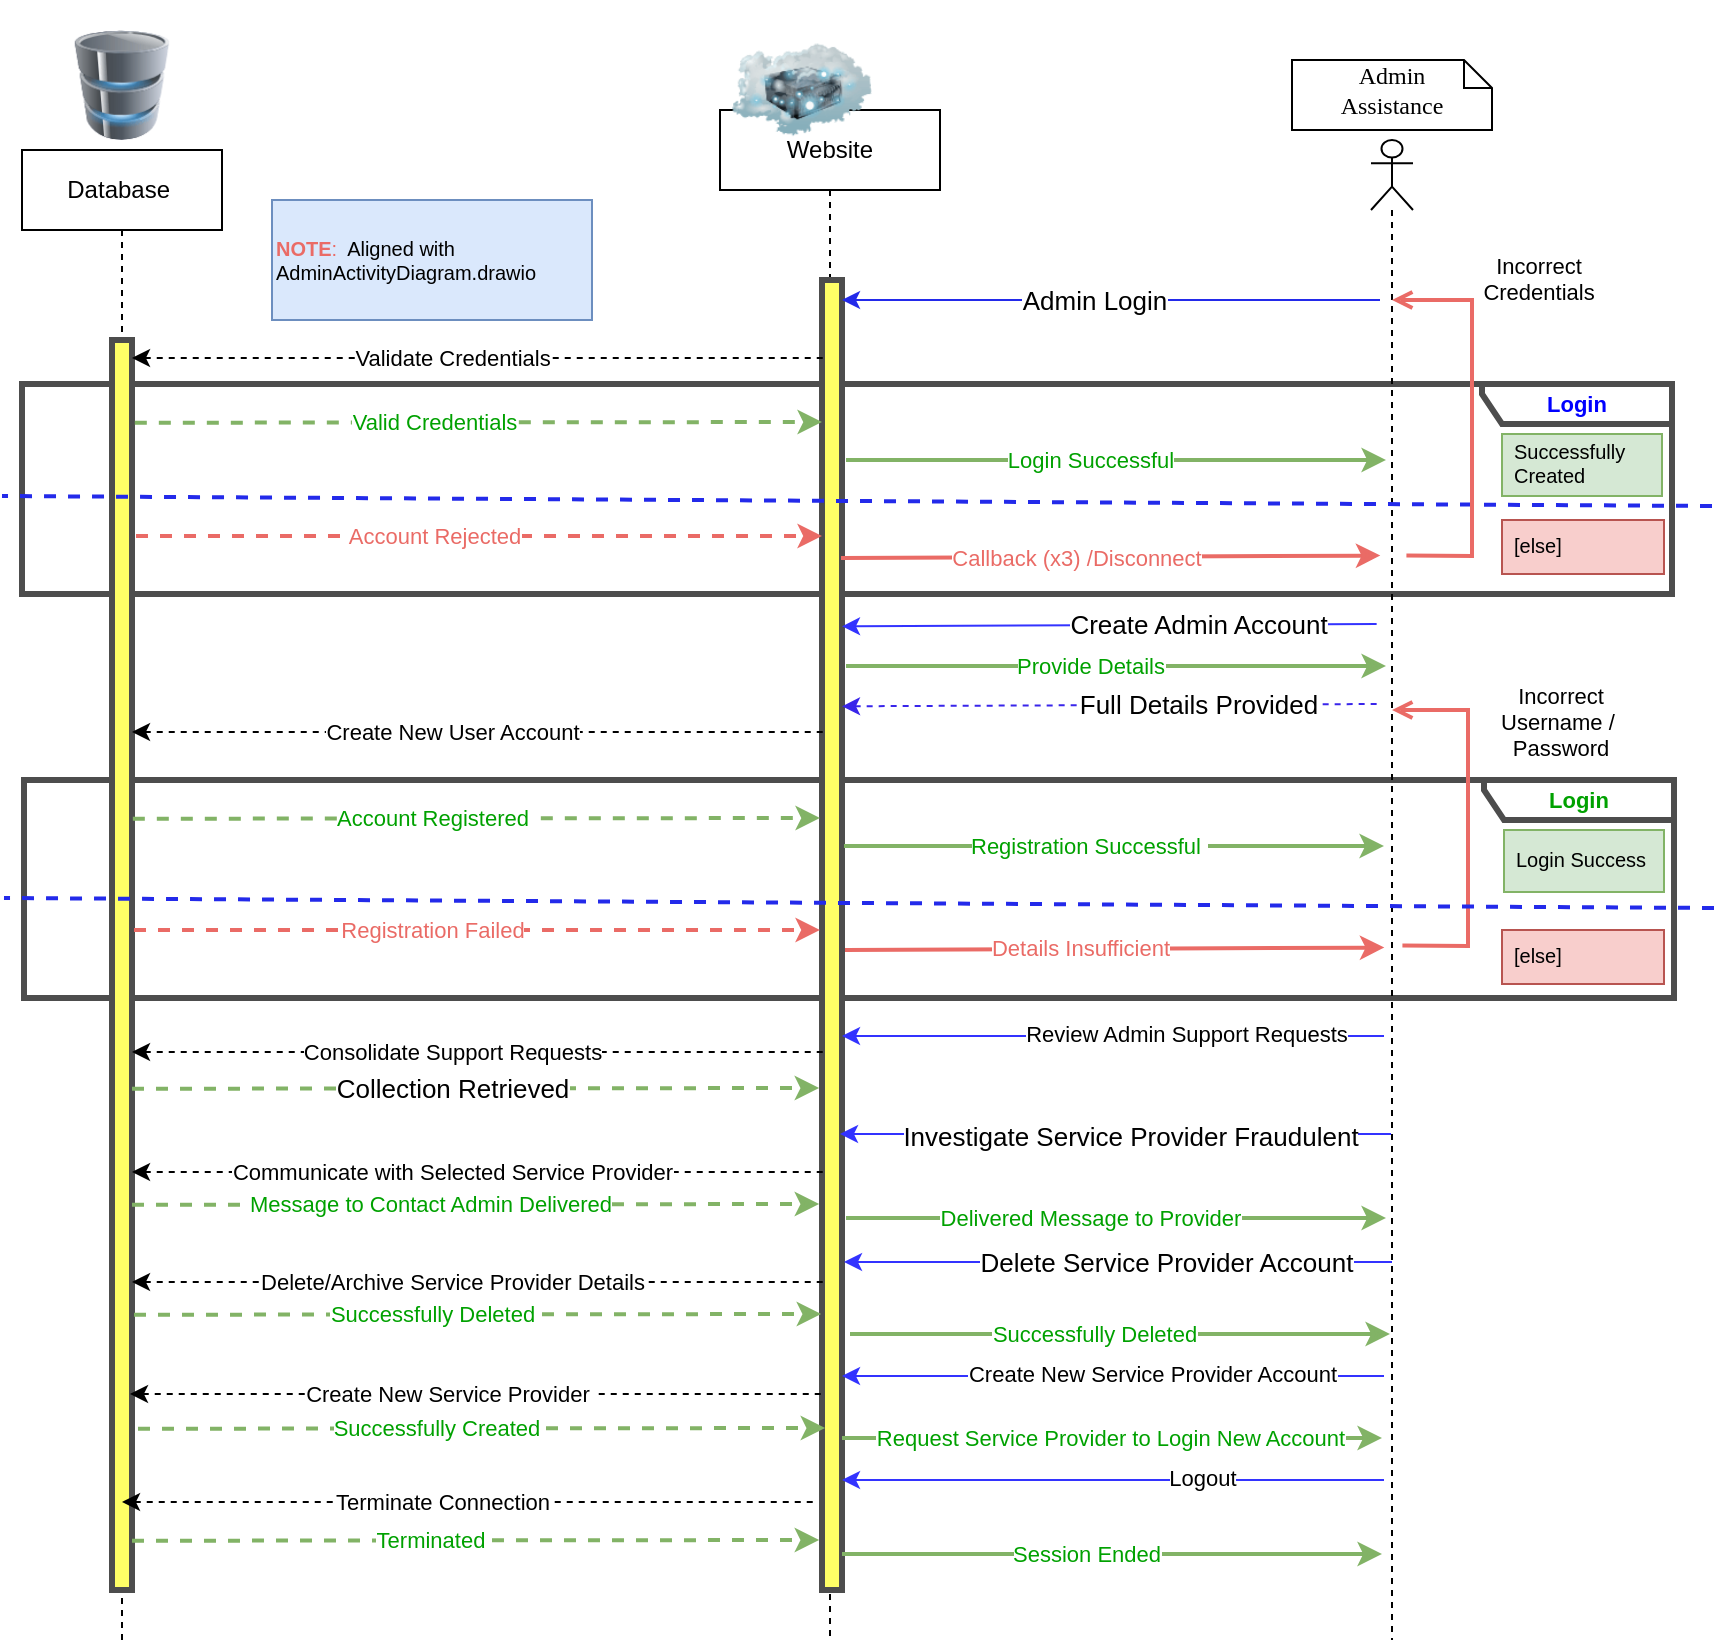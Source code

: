 <mxfile version="16.5.1" type="device"><diagram id="9TupoZfPsN6HUwfiZZSy" name="Page-1"><mxGraphModel dx="1088" dy="851" grid="1" gridSize="5" guides="1" tooltips="1" connect="1" arrows="1" fold="1" page="1" pageScale="1" pageWidth="1100" pageHeight="850" math="0" shadow="0"><root><mxCell id="0"/><mxCell id="1" parent="0"/><mxCell id="7KtJtMtBghhPcdNfSKL8-117" value="&lt;font style=&quot;font-size: 11px&quot;&gt;&lt;b&gt;Login&amp;nbsp; &amp;nbsp; &amp;nbsp; &amp;nbsp; &amp;nbsp;&amp;nbsp;&lt;/b&gt;&lt;br&gt;&lt;/font&gt;" style="shape=umlFrame;whiteSpace=wrap;html=1;width=95;height=20;boundedLbl=1;verticalAlign=middle;align=right;spacingLeft=5;labelBorderColor=none;fontSize=11;fontColor=#00A100;strokeColor=#4D4D4D;strokeWidth=3;flipH=1;" parent="1" vertex="1"><mxGeometry x="216" y="390" width="825" height="109" as="geometry"/></mxCell><mxCell id="7KtJtMtBghhPcdNfSKL8-84" value="&lt;font style=&quot;font-size: 11px&quot; color=&quot;#0000ff&quot;&gt;&lt;b&gt;Login&amp;nbsp; &amp;nbsp; &amp;nbsp; &amp;nbsp; &amp;nbsp;&amp;nbsp;&lt;/b&gt;&lt;/font&gt;" style="shape=umlFrame;whiteSpace=wrap;html=1;width=95;height=20;boundedLbl=1;verticalAlign=middle;align=right;spacingLeft=5;labelBorderColor=none;fontSize=11;fontColor=#00A100;strokeColor=#4D4D4D;strokeWidth=3;flipH=1;" parent="1" vertex="1"><mxGeometry x="215" y="192" width="825" height="105" as="geometry"/></mxCell><mxCell id="7KtJtMtBghhPcdNfSKL8-1" value="" style="shape=umlLifeline;participant=umlActor;perimeter=lifelinePerimeter;whiteSpace=wrap;html=1;container=1;collapsible=0;recursiveResize=0;verticalAlign=top;spacingTop=36;outlineConnect=0;size=35;" parent="1" vertex="1"><mxGeometry x="889.5" y="70" width="21" height="750" as="geometry"/></mxCell><mxCell id="7KtJtMtBghhPcdNfSKL8-6" value="Admin&lt;br&gt;Assistance" style="shape=note;whiteSpace=wrap;html=1;size=14;verticalAlign=middle;align=center;spacingTop=-6;rounded=0;shadow=0;comic=0;labelBackgroundColor=none;strokeWidth=1;fontFamily=Verdana;fontSize=12" parent="1" vertex="1"><mxGeometry x="850" y="30" width="100" height="35" as="geometry"/></mxCell><mxCell id="7KtJtMtBghhPcdNfSKL8-7" value="Website" style="shape=umlLifeline;perimeter=lifelinePerimeter;whiteSpace=wrap;html=1;container=1;collapsible=0;recursiveResize=0;outlineConnect=0;" parent="1" vertex="1"><mxGeometry x="564" y="55" width="110" height="765" as="geometry"/></mxCell><mxCell id="7KtJtMtBghhPcdNfSKL8-32" value="" style="html=1;points=[];perimeter=orthogonalPerimeter;labelBorderColor=none;fontSize=11;fontColor=#000000;strokeColor=#4D4D4D;strokeWidth=3;fillColor=#FFFF66;" parent="7KtJtMtBghhPcdNfSKL8-7" vertex="1"><mxGeometry x="51" y="85" width="10" height="655" as="geometry"/></mxCell><mxCell id="7KtJtMtBghhPcdNfSKL8-151" value="" style="endArrow=classic;html=1;startArrow=none;startFill=0;endFill=1;fillColor=#d5e8d4;strokeColor=#82b366;strokeWidth=2;" parent="7KtJtMtBghhPcdNfSKL8-7" edge="1"><mxGeometry width="50" height="50" relative="1" as="geometry"><mxPoint x="61" y="722" as="sourcePoint"/><mxPoint x="331.0" y="722" as="targetPoint"/></mxGeometry></mxCell><mxCell id="7KtJtMtBghhPcdNfSKL8-152" value="Session Ended" style="edgeLabel;html=1;align=center;verticalAlign=middle;resizable=0;points=[];fontColor=#00A100;" parent="7KtJtMtBghhPcdNfSKL8-151" vertex="1" connectable="0"><mxGeometry x="-0.133" relative="1" as="geometry"><mxPoint x="5" as="offset"/></mxGeometry></mxCell><mxCell id="7KtJtMtBghhPcdNfSKL8-33" value="" style="image;html=1;image=img/lib/clip_art/networking/Cloud_Server_128x128.png" parent="1" vertex="1"><mxGeometry x="570" width="70" height="90" as="geometry"/></mxCell><mxCell id="7KtJtMtBghhPcdNfSKL8-34" value="" style="image;html=1;image=img/lib/clip_art/computers/Database_128x128.png;labelBorderColor=none;fontSize=11;fontColor=#000000;strokeColor=#4D4D4D;strokeWidth=3;fillColor=#EEFF52;" parent="1" vertex="1"><mxGeometry x="225" y="15" width="80" height="55" as="geometry"/></mxCell><mxCell id="7KtJtMtBghhPcdNfSKL8-35" value="Database&amp;nbsp;" style="shape=umlLifeline;perimeter=lifelinePerimeter;whiteSpace=wrap;html=1;container=1;collapsible=0;recursiveResize=0;outlineConnect=0;" parent="1" vertex="1"><mxGeometry x="215" y="75" width="100" height="745" as="geometry"/></mxCell><mxCell id="7KtJtMtBghhPcdNfSKL8-63" value="" style="html=1;points=[];perimeter=orthogonalPerimeter;labelBorderColor=none;fontSize=11;fontColor=#000000;strokeColor=#4D4D4D;strokeWidth=3;fillColor=#FFFF66;" parent="7KtJtMtBghhPcdNfSKL8-35" vertex="1"><mxGeometry x="45" y="95" width="10" height="625" as="geometry"/></mxCell><mxCell id="7KtJtMtBghhPcdNfSKL8-48" value="" style="endArrow=classic;html=1;rounded=0;noJump=1;strokeColor=#232AEA;" parent="1" edge="1"><mxGeometry width="50" height="50" relative="1" as="geometry"><mxPoint x="894" y="150" as="sourcePoint"/><mxPoint x="625" y="150" as="targetPoint"/></mxGeometry></mxCell><mxCell id="7KtJtMtBghhPcdNfSKL8-49" value="Admin Login" style="edgeLabel;html=1;align=center;verticalAlign=middle;resizable=0;points=[];fontSize=13;" parent="7KtJtMtBghhPcdNfSKL8-48" vertex="1" connectable="0"><mxGeometry x="-0.077" y="-1" relative="1" as="geometry"><mxPoint x="-19" y="1" as="offset"/></mxGeometry></mxCell><mxCell id="7KtJtMtBghhPcdNfSKL8-69" value="" style="endArrow=classic;html=1;rounded=0;fillColor=#dae8fc;strokeColor=#3333FF;noJump=0;entryX=1.067;entryY=0.078;entryDx=0;entryDy=0;entryPerimeter=0;" parent="1" edge="1"><mxGeometry width="50" height="50" relative="1" as="geometry"><mxPoint x="892.33" y="312.0" as="sourcePoint"/><mxPoint x="625.0" y="313.14" as="targetPoint"/><Array as="points"/></mxGeometry></mxCell><mxCell id="7KtJtMtBghhPcdNfSKL8-70" value="Create Admin Account" style="edgeLabel;html=1;align=center;verticalAlign=middle;resizable=0;points=[];fontSize=13;" parent="7KtJtMtBghhPcdNfSKL8-69" vertex="1" connectable="0"><mxGeometry x="0.218" y="-1" relative="1" as="geometry"><mxPoint x="73" as="offset"/></mxGeometry></mxCell><mxCell id="7KtJtMtBghhPcdNfSKL8-73" value="" style="endArrow=classic;dashed=1;html=1;startArrow=none;startFill=0;endFill=1;fillColor=#d5e8d4;strokeColor=#82b366;strokeWidth=2;exitX=1.141;exitY=0.191;exitDx=0;exitDy=0;exitPerimeter=0;" parent="1" edge="1"><mxGeometry width="50" height="50" relative="1" as="geometry"><mxPoint x="271.41" y="211.375" as="sourcePoint"/><mxPoint x="615" y="211" as="targetPoint"/><Array as="points"/></mxGeometry></mxCell><mxCell id="7KtJtMtBghhPcdNfSKL8-74" value="Valid Credentials" style="edgeLabel;html=1;align=center;verticalAlign=middle;resizable=0;points=[];fontColor=#00A100;" parent="7KtJtMtBghhPcdNfSKL8-73" vertex="1" connectable="0"><mxGeometry x="-0.133" relative="1" as="geometry"><mxPoint as="offset"/></mxGeometry></mxCell><mxCell id="7KtJtMtBghhPcdNfSKL8-76" value="" style="endArrow=classic;dashed=1;html=1;startArrow=none;startFill=0;endFill=1;fillColor=#d5e8d4;strokeColor=#EA6B66;strokeWidth=2;" parent="1" edge="1"><mxGeometry width="50" height="50" relative="1" as="geometry"><mxPoint x="272" y="268" as="sourcePoint"/><mxPoint x="615" y="268" as="targetPoint"/></mxGeometry></mxCell><mxCell id="7KtJtMtBghhPcdNfSKL8-77" value="Account Rejected" style="edgeLabel;html=1;align=center;verticalAlign=middle;resizable=0;points=[];fontColor=#EA6B66;" parent="7KtJtMtBghhPcdNfSKL8-76" vertex="1" connectable="0"><mxGeometry x="-0.133" relative="1" as="geometry"><mxPoint as="offset"/></mxGeometry></mxCell><mxCell id="7KtJtMtBghhPcdNfSKL8-80" value="" style="endArrow=classic;html=1;startArrow=none;startFill=0;endFill=1;fillColor=#d5e8d4;strokeColor=#EA6B66;strokeWidth=2;entryX=-0.083;entryY=0.276;entryDx=0;entryDy=0;entryPerimeter=0;" parent="1" edge="1"><mxGeometry width="50" height="50" relative="1" as="geometry"><mxPoint x="624.5" y="279" as="sourcePoint"/><mxPoint x="894.17" y="277.78" as="targetPoint"/></mxGeometry></mxCell><mxCell id="7KtJtMtBghhPcdNfSKL8-81" value="Callback (x3) /Disconnect" style="edgeLabel;html=1;align=center;verticalAlign=middle;resizable=0;points=[];fontColor=#EA6B66;" parent="7KtJtMtBghhPcdNfSKL8-80" vertex="1" connectable="0"><mxGeometry x="-0.133" relative="1" as="geometry"><mxPoint as="offset"/></mxGeometry></mxCell><mxCell id="7KtJtMtBghhPcdNfSKL8-90" value="" style="endArrow=none;dashed=1;html=1;fontSize=10;fontColor=#3925EA;strokeColor=#232AEA;strokeWidth=2;" parent="1" edge="1"><mxGeometry width="50" height="50" relative="1" as="geometry"><mxPoint x="1060" y="253" as="sourcePoint"/><mxPoint x="205" y="248" as="targetPoint"/></mxGeometry></mxCell><mxCell id="7KtJtMtBghhPcdNfSKL8-98" value="" style="endArrow=classic;html=1;rounded=0;fillColor=#dae8fc;strokeColor=#3333FF;noJump=0;fontStyle=1" parent="1" edge="1"><mxGeometry width="50" height="50" relative="1" as="geometry"><mxPoint x="896.0" y="518" as="sourcePoint"/><mxPoint x="625" y="518" as="targetPoint"/><Array as="points"/></mxGeometry></mxCell><mxCell id="7KtJtMtBghhPcdNfSKL8-99" value="Review Admin Support Requests" style="edgeLabel;html=1;align=center;verticalAlign=middle;resizable=0;points=[];" parent="7KtJtMtBghhPcdNfSKL8-98" vertex="1" connectable="0"><mxGeometry x="0.218" y="-1" relative="1" as="geometry"><mxPoint x="66" as="offset"/></mxGeometry></mxCell><mxCell id="7KtJtMtBghhPcdNfSKL8-87" value="Successfully &#10;Created" style="strokeWidth=1;shadow=0;dashed=0;align=center;shape=mxgraph.mockup.text.textBox;align=left;fontSize=10;spacingLeft=4;spacingTop=-2;strokeColor=#82b366;mainText=;labelBorderColor=none;fillColor=#d5e8d4;" parent="1" vertex="1"><mxGeometry x="955" y="217" width="80" height="31" as="geometry"/></mxCell><mxCell id="7KtJtMtBghhPcdNfSKL8-92" value="[else]" style="strokeWidth=1;shadow=0;dashed=0;align=center;shape=mxgraph.mockup.text.textBox;align=left;fontSize=10;spacingLeft=4;spacingTop=-2;strokeColor=#b85450;mainText=;labelBorderColor=none;fillColor=#f8cecc;" parent="1" vertex="1"><mxGeometry x="955" y="260" width="81" height="27" as="geometry"/></mxCell><mxCell id="7KtJtMtBghhPcdNfSKL8-102" value="" style="endArrow=classic;html=1;startArrow=none;startFill=0;endFill=1;fillColor=#d5e8d4;strokeColor=#82b366;strokeWidth=2;" parent="1" edge="1"><mxGeometry width="50" height="50" relative="1" as="geometry"><mxPoint x="627" y="230" as="sourcePoint"/><mxPoint x="897" y="230" as="targetPoint"/></mxGeometry></mxCell><mxCell id="7KtJtMtBghhPcdNfSKL8-103" value="Login Successful" style="edgeLabel;html=1;align=center;verticalAlign=middle;resizable=0;points=[];fontColor=#00A100;" parent="7KtJtMtBghhPcdNfSKL8-102" vertex="1" connectable="0"><mxGeometry x="-0.133" relative="1" as="geometry"><mxPoint x="5" as="offset"/></mxGeometry></mxCell><mxCell id="7KtJtMtBghhPcdNfSKL8-104" value="" style="endArrow=none;dashed=1;html=1;startArrow=classic;startFill=1;entryX=0.055;entryY=0.101;entryDx=0;entryDy=0;entryPerimeter=0;" parent="1" edge="1"><mxGeometry width="50" height="50" relative="1" as="geometry"><mxPoint x="270" y="366" as="sourcePoint"/><mxPoint x="615.55" y="366" as="targetPoint"/><Array as="points"/></mxGeometry></mxCell><mxCell id="7KtJtMtBghhPcdNfSKL8-105" value="Create New User Account" style="edgeLabel;html=1;align=center;verticalAlign=middle;resizable=0;points=[];" parent="7KtJtMtBghhPcdNfSKL8-104" vertex="1" connectable="0"><mxGeometry x="-0.133" relative="1" as="geometry"><mxPoint x="10" as="offset"/></mxGeometry></mxCell><mxCell id="7KtJtMtBghhPcdNfSKL8-106" value="" style="endArrow=classic;dashed=1;html=1;startArrow=none;startFill=0;endFill=1;fillColor=#d5e8d4;strokeColor=#82b366;strokeWidth=2;exitX=1.141;exitY=0.191;exitDx=0;exitDy=0;exitPerimeter=0;" parent="1" edge="1"><mxGeometry width="50" height="50" relative="1" as="geometry"><mxPoint x="270.41" y="409.375" as="sourcePoint"/><mxPoint x="614" y="409.0" as="targetPoint"/><Array as="points"/></mxGeometry></mxCell><mxCell id="7KtJtMtBghhPcdNfSKL8-107" value="Account Registered" style="edgeLabel;html=1;align=center;verticalAlign=middle;resizable=0;points=[];fontColor=#00A100;" parent="7KtJtMtBghhPcdNfSKL8-106" vertex="1" connectable="0"><mxGeometry x="-0.133" relative="1" as="geometry"><mxPoint as="offset"/></mxGeometry></mxCell><mxCell id="7KtJtMtBghhPcdNfSKL8-110" value="" style="endArrow=classic;html=1;startArrow=none;startFill=0;endFill=1;fillColor=#d5e8d4;strokeColor=#82b366;strokeWidth=2;" parent="1" edge="1"><mxGeometry width="50" height="50" relative="1" as="geometry"><mxPoint x="626" y="423" as="sourcePoint"/><mxPoint x="896" y="423" as="targetPoint"/></mxGeometry></mxCell><mxCell id="7KtJtMtBghhPcdNfSKL8-111" value="Registration Successful&amp;nbsp;" style="edgeLabel;html=1;align=center;verticalAlign=middle;resizable=0;points=[];fontColor=#00A100;" parent="7KtJtMtBghhPcdNfSKL8-110" vertex="1" connectable="0"><mxGeometry x="-0.133" relative="1" as="geometry"><mxPoint x="5" as="offset"/></mxGeometry></mxCell><mxCell id="7KtJtMtBghhPcdNfSKL8-112" value="" style="endArrow=classic;dashed=1;html=1;startArrow=none;startFill=0;endFill=1;fillColor=#d5e8d4;strokeColor=#EA6B66;strokeWidth=2;" parent="1" edge="1"><mxGeometry width="50" height="50" relative="1" as="geometry"><mxPoint x="271" y="465" as="sourcePoint"/><mxPoint x="614" y="465" as="targetPoint"/></mxGeometry></mxCell><mxCell id="7KtJtMtBghhPcdNfSKL8-113" value="Registration Failed" style="edgeLabel;html=1;align=center;verticalAlign=middle;resizable=0;points=[];fontColor=#EA6B66;" parent="7KtJtMtBghhPcdNfSKL8-112" vertex="1" connectable="0"><mxGeometry x="-0.133" relative="1" as="geometry"><mxPoint as="offset"/></mxGeometry></mxCell><mxCell id="7KtJtMtBghhPcdNfSKL8-114" value="" style="endArrow=classic;html=1;startArrow=none;startFill=0;endFill=1;fillColor=#d5e8d4;strokeColor=#EA6B66;strokeWidth=2;entryX=-0.083;entryY=0.276;entryDx=0;entryDy=0;entryPerimeter=0;" parent="1" edge="1"><mxGeometry width="50" height="50" relative="1" as="geometry"><mxPoint x="626.5" y="475" as="sourcePoint"/><mxPoint x="896.17" y="473.78" as="targetPoint"/></mxGeometry></mxCell><mxCell id="7KtJtMtBghhPcdNfSKL8-115" value="Details Insufficient" style="edgeLabel;html=1;align=center;verticalAlign=middle;resizable=0;points=[];fontColor=#EA6B66;" parent="7KtJtMtBghhPcdNfSKL8-114" vertex="1" connectable="0"><mxGeometry x="-0.133" relative="1" as="geometry"><mxPoint y="-1" as="offset"/></mxGeometry></mxCell><mxCell id="7KtJtMtBghhPcdNfSKL8-116" value="Incorrect &lt;br&gt;Username /&amp;nbsp;&lt;br&gt;Password" style="html=1;verticalAlign=top;labelBackgroundColor=none;endArrow=open;endFill=0;strokeColor=#EA6B66;rounded=0;strokeWidth=2;exitX=1.021;exitY=0.508;exitDx=0;exitDy=0;exitPerimeter=0;" parent="1" edge="1" target="7KtJtMtBghhPcdNfSKL8-1"><mxGeometry x="0.659" y="-56" width="160" relative="1" as="geometry"><mxPoint x="905.21" y="472.74" as="sourcePoint"/><mxPoint x="908" y="360.0" as="targetPoint"/><mxPoint x="52" y="36" as="offset"/><Array as="points"><mxPoint x="938" y="473"/><mxPoint x="938" y="405"/><mxPoint x="938" y="355"/></Array></mxGeometry></mxCell><mxCell id="7KtJtMtBghhPcdNfSKL8-118" value="Login Success" style="strokeWidth=1;shadow=0;dashed=0;align=center;shape=mxgraph.mockup.text.textBox;align=left;fontSize=10;spacingLeft=4;spacingTop=-2;strokeColor=#82b366;mainText=;labelBorderColor=none;fillColor=#d5e8d4;" parent="1" vertex="1"><mxGeometry x="956" y="415" width="80" height="31" as="geometry"/></mxCell><mxCell id="7KtJtMtBghhPcdNfSKL8-119" value="[else]" style="strokeWidth=1;shadow=0;dashed=0;align=center;shape=mxgraph.mockup.text.textBox;align=left;fontSize=10;spacingLeft=4;spacingTop=-2;strokeColor=#b85450;mainText=;labelBorderColor=none;fillColor=#f8cecc;" parent="1" vertex="1"><mxGeometry x="955" y="465" width="81" height="27" as="geometry"/></mxCell><mxCell id="7KtJtMtBghhPcdNfSKL8-120" value="" style="endArrow=none;dashed=1;html=1;fontSize=10;fontColor=#3925EA;strokeColor=#232AEA;strokeWidth=2;" parent="1" edge="1"><mxGeometry width="50" height="50" relative="1" as="geometry"><mxPoint x="1061" y="454" as="sourcePoint"/><mxPoint x="206" y="449" as="targetPoint"/></mxGeometry></mxCell><mxCell id="7KtJtMtBghhPcdNfSKL8-121" value="" style="endArrow=none;dashed=1;html=1;startArrow=classic;startFill=1;entryX=0.055;entryY=0.101;entryDx=0;entryDy=0;entryPerimeter=0;" parent="1" edge="1"><mxGeometry width="50" height="50" relative="1" as="geometry"><mxPoint x="270" y="586" as="sourcePoint"/><mxPoint x="615.55" y="586" as="targetPoint"/><Array as="points"/></mxGeometry></mxCell><mxCell id="7KtJtMtBghhPcdNfSKL8-122" value="Communicate with Selected Service Provider" style="edgeLabel;html=1;align=center;verticalAlign=middle;resizable=0;points=[];" parent="7KtJtMtBghhPcdNfSKL8-121" vertex="1" connectable="0"><mxGeometry x="-0.133" relative="1" as="geometry"><mxPoint x="10" as="offset"/></mxGeometry></mxCell><mxCell id="7KtJtMtBghhPcdNfSKL8-124" value="" style="endArrow=none;dashed=1;html=1;startArrow=classic;startFill=1;entryX=0.055;entryY=0.101;entryDx=0;entryDy=0;entryPerimeter=0;" parent="1" edge="1"><mxGeometry width="50" height="50" relative="1" as="geometry"><mxPoint x="270" y="526" as="sourcePoint"/><mxPoint x="615.55" y="526" as="targetPoint"/><Array as="points"/></mxGeometry></mxCell><mxCell id="7KtJtMtBghhPcdNfSKL8-125" value="Consolidate Support Requests" style="edgeLabel;html=1;align=center;verticalAlign=middle;resizable=0;points=[];" parent="7KtJtMtBghhPcdNfSKL8-124" vertex="1" connectable="0"><mxGeometry x="-0.133" relative="1" as="geometry"><mxPoint x="10" as="offset"/></mxGeometry></mxCell><mxCell id="7KtJtMtBghhPcdNfSKL8-126" value="" style="endArrow=classic;dashed=1;html=1;startArrow=none;startFill=0;endFill=1;fillColor=#d5e8d4;strokeColor=#82b366;strokeWidth=2;exitX=1.141;exitY=0.191;exitDx=0;exitDy=0;exitPerimeter=0;" parent="1" edge="1"><mxGeometry width="50" height="50" relative="1" as="geometry"><mxPoint x="270.0" y="544.375" as="sourcePoint"/><mxPoint x="613.59" y="544.0" as="targetPoint"/><Array as="points"/></mxGeometry></mxCell><mxCell id="kGSjxl153WmxHf3v8-zV-8" value="Collection Retrieved" style="edgeLabel;html=1;align=center;verticalAlign=middle;resizable=0;points=[];fontSize=13;" vertex="1" connectable="0" parent="7KtJtMtBghhPcdNfSKL8-126"><mxGeometry x="-0.069" relative="1" as="geometry"><mxPoint as="offset"/></mxGeometry></mxCell><mxCell id="7KtJtMtBghhPcdNfSKL8-128" value="" style="endArrow=classic;html=1;startArrow=none;startFill=0;endFill=1;fillColor=#d5e8d4;strokeColor=#82b366;strokeWidth=2;" parent="1" edge="1"><mxGeometry width="50" height="50" relative="1" as="geometry"><mxPoint x="627" y="609" as="sourcePoint"/><mxPoint x="897.0" y="609" as="targetPoint"/></mxGeometry></mxCell><mxCell id="7KtJtMtBghhPcdNfSKL8-129" value="Delivered Message to Provider" style="edgeLabel;html=1;align=center;verticalAlign=middle;resizable=0;points=[];fontColor=#00A100;" parent="7KtJtMtBghhPcdNfSKL8-128" vertex="1" connectable="0"><mxGeometry x="-0.133" relative="1" as="geometry"><mxPoint x="5" as="offset"/></mxGeometry></mxCell><mxCell id="7KtJtMtBghhPcdNfSKL8-130" value="" style="endArrow=classic;html=1;rounded=0;fillColor=#dae8fc;strokeColor=#3333FF;noJump=0;fontStyle=1" parent="1" edge="1"><mxGeometry width="50" height="50" relative="1" as="geometry"><mxPoint x="899.5" y="567" as="sourcePoint"/><mxPoint x="624" y="567" as="targetPoint"/><Array as="points"/></mxGeometry></mxCell><mxCell id="kGSjxl153WmxHf3v8-zV-9" value="Investigate Service Provider Fraudulent" style="edgeLabel;html=1;align=center;verticalAlign=middle;resizable=0;points=[];fontSize=13;" vertex="1" connectable="0" parent="7KtJtMtBghhPcdNfSKL8-130"><mxGeometry x="-0.241" y="1" relative="1" as="geometry"><mxPoint x="-26" as="offset"/></mxGeometry></mxCell><mxCell id="7KtJtMtBghhPcdNfSKL8-132" value="" style="endArrow=classic;dashed=1;html=1;startArrow=none;startFill=0;endFill=1;fillColor=#d5e8d4;strokeColor=#82b366;strokeWidth=2;exitX=1.141;exitY=0.191;exitDx=0;exitDy=0;exitPerimeter=0;" parent="1" edge="1"><mxGeometry width="50" height="50" relative="1" as="geometry"><mxPoint x="270" y="602.375" as="sourcePoint"/><mxPoint x="613.59" y="602" as="targetPoint"/><Array as="points"/></mxGeometry></mxCell><mxCell id="7KtJtMtBghhPcdNfSKL8-133" value="Message to Contact Admin Delivered" style="edgeLabel;html=1;align=center;verticalAlign=middle;resizable=0;points=[];fontColor=#00A100;" parent="7KtJtMtBghhPcdNfSKL8-132" vertex="1" connectable="0"><mxGeometry x="-0.133" relative="1" as="geometry"><mxPoint as="offset"/></mxGeometry></mxCell><mxCell id="7KtJtMtBghhPcdNfSKL8-134" value="" style="endArrow=classic;html=1;startArrow=none;startFill=0;endFill=1;fillColor=#d5e8d4;strokeColor=#82b366;strokeWidth=2;" parent="1" edge="1"><mxGeometry width="50" height="50" relative="1" as="geometry"><mxPoint x="625" y="719" as="sourcePoint"/><mxPoint x="895.0" y="719" as="targetPoint"/></mxGeometry></mxCell><mxCell id="7KtJtMtBghhPcdNfSKL8-135" value="Request Service Provider to Login New Account" style="edgeLabel;html=1;align=center;verticalAlign=middle;resizable=0;points=[];fontColor=#00A100;" parent="7KtJtMtBghhPcdNfSKL8-134" vertex="1" connectable="0"><mxGeometry x="-0.133" relative="1" as="geometry"><mxPoint x="17" as="offset"/></mxGeometry></mxCell><mxCell id="7KtJtMtBghhPcdNfSKL8-136" value="" style="endArrow=classic;html=1;rounded=0;fillColor=#dae8fc;strokeColor=#3333FF;noJump=0;fontStyle=1" parent="1" edge="1"><mxGeometry width="50" height="50" relative="1" as="geometry"><mxPoint x="896.0" y="688" as="sourcePoint"/><mxPoint x="625" y="688" as="targetPoint"/><Array as="points"/></mxGeometry></mxCell><mxCell id="7KtJtMtBghhPcdNfSKL8-137" value="Create New Service Provider Account" style="edgeLabel;html=1;align=center;verticalAlign=middle;resizable=0;points=[];" parent="7KtJtMtBghhPcdNfSKL8-136" vertex="1" connectable="0"><mxGeometry x="0.218" y="-1" relative="1" as="geometry"><mxPoint x="49" as="offset"/></mxGeometry></mxCell><mxCell id="7KtJtMtBghhPcdNfSKL8-138" value="" style="endArrow=none;dashed=1;html=1;startArrow=classic;startFill=1;entryX=0.055;entryY=0.101;entryDx=0;entryDy=0;entryPerimeter=0;" parent="1" edge="1"><mxGeometry width="50" height="50" relative="1" as="geometry"><mxPoint x="270" y="641" as="sourcePoint"/><mxPoint x="615.55" y="641" as="targetPoint"/><Array as="points"/></mxGeometry></mxCell><mxCell id="7KtJtMtBghhPcdNfSKL8-139" value="Delete/Archive Service Provider Details" style="edgeLabel;html=1;align=center;verticalAlign=middle;resizable=0;points=[];" parent="7KtJtMtBghhPcdNfSKL8-138" vertex="1" connectable="0"><mxGeometry x="-0.133" relative="1" as="geometry"><mxPoint x="10" as="offset"/></mxGeometry></mxCell><mxCell id="7KtJtMtBghhPcdNfSKL8-142" value="" style="endArrow=classic;dashed=1;html=1;startArrow=none;startFill=0;endFill=1;fillColor=#d5e8d4;strokeColor=#82b366;strokeWidth=2;exitX=1.141;exitY=0.191;exitDx=0;exitDy=0;exitPerimeter=0;" parent="1" edge="1"><mxGeometry width="50" height="50" relative="1" as="geometry"><mxPoint x="271" y="657.375" as="sourcePoint"/><mxPoint x="614.59" y="657" as="targetPoint"/><Array as="points"/></mxGeometry></mxCell><mxCell id="7KtJtMtBghhPcdNfSKL8-143" value="Successfully Deleted" style="edgeLabel;html=1;align=center;verticalAlign=middle;resizable=0;points=[];fontColor=#00A100;" parent="7KtJtMtBghhPcdNfSKL8-142" vertex="1" connectable="0"><mxGeometry x="-0.133" relative="1" as="geometry"><mxPoint as="offset"/></mxGeometry></mxCell><mxCell id="7KtJtMtBghhPcdNfSKL8-145" value="" style="endArrow=classic;html=1;rounded=0;fillColor=#dae8fc;strokeColor=#3333FF;noJump=0;fontStyle=1" parent="1" edge="1"><mxGeometry width="50" height="50" relative="1" as="geometry"><mxPoint x="896.0" y="740" as="sourcePoint"/><mxPoint x="625" y="740" as="targetPoint"/><Array as="points"/></mxGeometry></mxCell><mxCell id="7KtJtMtBghhPcdNfSKL8-146" value="Logout" style="edgeLabel;html=1;align=center;verticalAlign=middle;resizable=0;points=[];" parent="7KtJtMtBghhPcdNfSKL8-145" vertex="1" connectable="0"><mxGeometry x="0.218" y="-1" relative="1" as="geometry"><mxPoint x="74" as="offset"/></mxGeometry></mxCell><mxCell id="7KtJtMtBghhPcdNfSKL8-147" value="" style="endArrow=none;dashed=1;html=1;startArrow=classic;startFill=1;entryX=0.055;entryY=0.101;entryDx=0;entryDy=0;entryPerimeter=0;" parent="1" edge="1"><mxGeometry width="50" height="50" relative="1" as="geometry"><mxPoint x="265" y="751" as="sourcePoint"/><mxPoint x="610.55" y="751" as="targetPoint"/><Array as="points"/></mxGeometry></mxCell><mxCell id="7KtJtMtBghhPcdNfSKL8-148" value="Terminate Connection" style="edgeLabel;html=1;align=center;verticalAlign=middle;resizable=0;points=[];" parent="7KtJtMtBghhPcdNfSKL8-147" vertex="1" connectable="0"><mxGeometry x="-0.133" relative="1" as="geometry"><mxPoint x="10" as="offset"/></mxGeometry></mxCell><mxCell id="7KtJtMtBghhPcdNfSKL8-149" value="" style="endArrow=classic;dashed=1;html=1;startArrow=none;startFill=0;endFill=1;fillColor=#d5e8d4;strokeColor=#82b366;strokeWidth=2;exitX=1.141;exitY=0.191;exitDx=0;exitDy=0;exitPerimeter=0;" parent="1" edge="1"><mxGeometry width="50" height="50" relative="1" as="geometry"><mxPoint x="270" y="770.375" as="sourcePoint"/><mxPoint x="613.59" y="770" as="targetPoint"/><Array as="points"/></mxGeometry></mxCell><mxCell id="7KtJtMtBghhPcdNfSKL8-150" value="Terminated" style="edgeLabel;html=1;align=center;verticalAlign=middle;resizable=0;points=[];fontColor=#00A100;" parent="7KtJtMtBghhPcdNfSKL8-149" vertex="1" connectable="0"><mxGeometry x="-0.133" relative="1" as="geometry"><mxPoint as="offset"/></mxGeometry></mxCell><mxCell id="7KtJtMtBghhPcdNfSKL8-153" value="&lt;font color=&quot;#ea6b66&quot;&gt;&lt;b&gt;NOTE&lt;/b&gt;:&lt;/font&gt;&amp;nbsp; Aligned with AdminActivityDiagram.drawio" style="text;html=1;strokeColor=#6c8ebf;fillColor=#dae8fc;align=left;verticalAlign=middle;whiteSpace=wrap;rounded=0;fontSize=10;" parent="1" vertex="1"><mxGeometry x="340" y="100" width="160" height="60" as="geometry"/></mxCell><mxCell id="kGSjxl153WmxHf3v8-zV-1" value="" style="endArrow=none;dashed=1;html=1;startArrow=classic;startFill=1;entryX=0.055;entryY=0.101;entryDx=0;entryDy=0;entryPerimeter=0;" edge="1" parent="1"><mxGeometry width="50" height="50" relative="1" as="geometry"><mxPoint x="270" y="179" as="sourcePoint"/><mxPoint x="615.55" y="179" as="targetPoint"/><Array as="points"/></mxGeometry></mxCell><mxCell id="kGSjxl153WmxHf3v8-zV-2" value="Validate Credentials" style="edgeLabel;html=1;align=center;verticalAlign=middle;resizable=0;points=[];" vertex="1" connectable="0" parent="kGSjxl153WmxHf3v8-zV-1"><mxGeometry x="-0.133" relative="1" as="geometry"><mxPoint x="10" as="offset"/></mxGeometry></mxCell><mxCell id="kGSjxl153WmxHf3v8-zV-3" value="Incorrect&lt;br&gt;Credentials" style="html=1;verticalAlign=top;labelBackgroundColor=none;endArrow=open;endFill=0;strokeColor=#EA6B66;rounded=0;strokeWidth=2;exitX=1.021;exitY=0.508;exitDx=0;exitDy=0;exitPerimeter=0;" edge="1" parent="1" target="7KtJtMtBghhPcdNfSKL8-1"><mxGeometry x="0.668" y="-50" width="160" relative="1" as="geometry"><mxPoint x="907.21" y="277.74" as="sourcePoint"/><mxPoint x="909" y="155.065" as="targetPoint"/><mxPoint x="40" y="20" as="offset"/><Array as="points"><mxPoint x="940" y="278"/><mxPoint x="940" y="210"/><mxPoint x="940" y="150"/></Array></mxGeometry></mxCell><mxCell id="kGSjxl153WmxHf3v8-zV-4" value="" style="endArrow=classic;html=1;startArrow=none;startFill=0;endFill=1;fillColor=#d5e8d4;strokeColor=#82b366;strokeWidth=2;" edge="1" parent="1"><mxGeometry width="50" height="50" relative="1" as="geometry"><mxPoint x="627" y="333" as="sourcePoint"/><mxPoint x="897.0" y="333" as="targetPoint"/></mxGeometry></mxCell><mxCell id="kGSjxl153WmxHf3v8-zV-5" value="Provide Details" style="edgeLabel;html=1;align=center;verticalAlign=middle;resizable=0;points=[];fontColor=#00A100;" vertex="1" connectable="0" parent="kGSjxl153WmxHf3v8-zV-4"><mxGeometry x="-0.133" relative="1" as="geometry"><mxPoint x="5" as="offset"/></mxGeometry></mxCell><mxCell id="kGSjxl153WmxHf3v8-zV-6" value="" style="endArrow=classic;html=1;rounded=0;fillColor=#dae8fc;strokeColor=#3925EA;noJump=0;entryX=1.067;entryY=0.078;entryDx=0;entryDy=0;entryPerimeter=0;dashed=1;" edge="1" parent="1"><mxGeometry width="50" height="50" relative="1" as="geometry"><mxPoint x="892.33" y="352" as="sourcePoint"/><mxPoint x="625" y="353.14" as="targetPoint"/><Array as="points"/></mxGeometry></mxCell><mxCell id="kGSjxl153WmxHf3v8-zV-7" value="Full Details Provided" style="edgeLabel;html=1;align=center;verticalAlign=middle;resizable=0;points=[];fontSize=13;" vertex="1" connectable="0" parent="kGSjxl153WmxHf3v8-zV-6"><mxGeometry x="0.218" y="-1" relative="1" as="geometry"><mxPoint x="73" as="offset"/></mxGeometry></mxCell><mxCell id="kGSjxl153WmxHf3v8-zV-10" value="" style="endArrow=classic;html=1;rounded=0;fillColor=#dae8fc;strokeColor=#3333FF;noJump=0;fontStyle=1" edge="1" parent="1"><mxGeometry width="50" height="50" relative="1" as="geometry"><mxPoint x="900" y="631" as="sourcePoint"/><mxPoint x="626" y="631" as="targetPoint"/><Array as="points"/></mxGeometry></mxCell><mxCell id="kGSjxl153WmxHf3v8-zV-12" value="Delete Service Provider Account" style="edgeLabel;html=1;align=center;verticalAlign=middle;resizable=0;points=[];fontSize=13;" vertex="1" connectable="0" parent="kGSjxl153WmxHf3v8-zV-10"><mxGeometry x="-0.175" relative="1" as="geometry"><mxPoint as="offset"/></mxGeometry></mxCell><mxCell id="kGSjxl153WmxHf3v8-zV-13" value="" style="endArrow=classic;html=1;startArrow=none;startFill=0;endFill=1;fillColor=#d5e8d4;strokeColor=#82b366;strokeWidth=2;" edge="1" parent="1"><mxGeometry width="50" height="50" relative="1" as="geometry"><mxPoint x="629" y="667" as="sourcePoint"/><mxPoint x="899.0" y="667" as="targetPoint"/></mxGeometry></mxCell><mxCell id="kGSjxl153WmxHf3v8-zV-14" value="Successfully Deleted" style="edgeLabel;html=1;align=center;verticalAlign=middle;resizable=0;points=[];fontColor=#00A100;" vertex="1" connectable="0" parent="kGSjxl153WmxHf3v8-zV-13"><mxGeometry x="-0.133" relative="1" as="geometry"><mxPoint x="5" as="offset"/></mxGeometry></mxCell><mxCell id="kGSjxl153WmxHf3v8-zV-15" value="" style="endArrow=none;dashed=1;html=1;startArrow=classic;startFill=1;entryX=0.055;entryY=0.101;entryDx=0;entryDy=0;entryPerimeter=0;" edge="1" parent="1"><mxGeometry width="50" height="50" relative="1" as="geometry"><mxPoint x="269" y="697" as="sourcePoint"/><mxPoint x="614.55" y="697" as="targetPoint"/><Array as="points"/></mxGeometry></mxCell><mxCell id="kGSjxl153WmxHf3v8-zV-16" value="Create New Service Provider&amp;nbsp;" style="edgeLabel;html=1;align=center;verticalAlign=middle;resizable=0;points=[];" vertex="1" connectable="0" parent="kGSjxl153WmxHf3v8-zV-15"><mxGeometry x="-0.133" relative="1" as="geometry"><mxPoint x="10" as="offset"/></mxGeometry></mxCell><mxCell id="kGSjxl153WmxHf3v8-zV-19" value="" style="endArrow=classic;dashed=1;html=1;startArrow=none;startFill=0;endFill=1;fillColor=#d5e8d4;strokeColor=#82b366;strokeWidth=2;exitX=1.141;exitY=0.191;exitDx=0;exitDy=0;exitPerimeter=0;" edge="1" parent="1"><mxGeometry width="50" height="50" relative="1" as="geometry"><mxPoint x="273" y="714.375" as="sourcePoint"/><mxPoint x="616.59" y="714" as="targetPoint"/><Array as="points"/></mxGeometry></mxCell><mxCell id="kGSjxl153WmxHf3v8-zV-20" value="Successfully Created" style="edgeLabel;html=1;align=center;verticalAlign=middle;resizable=0;points=[];fontColor=#00A100;" vertex="1" connectable="0" parent="kGSjxl153WmxHf3v8-zV-19"><mxGeometry x="-0.133" relative="1" as="geometry"><mxPoint as="offset"/></mxGeometry></mxCell></root></mxGraphModel></diagram></mxfile>